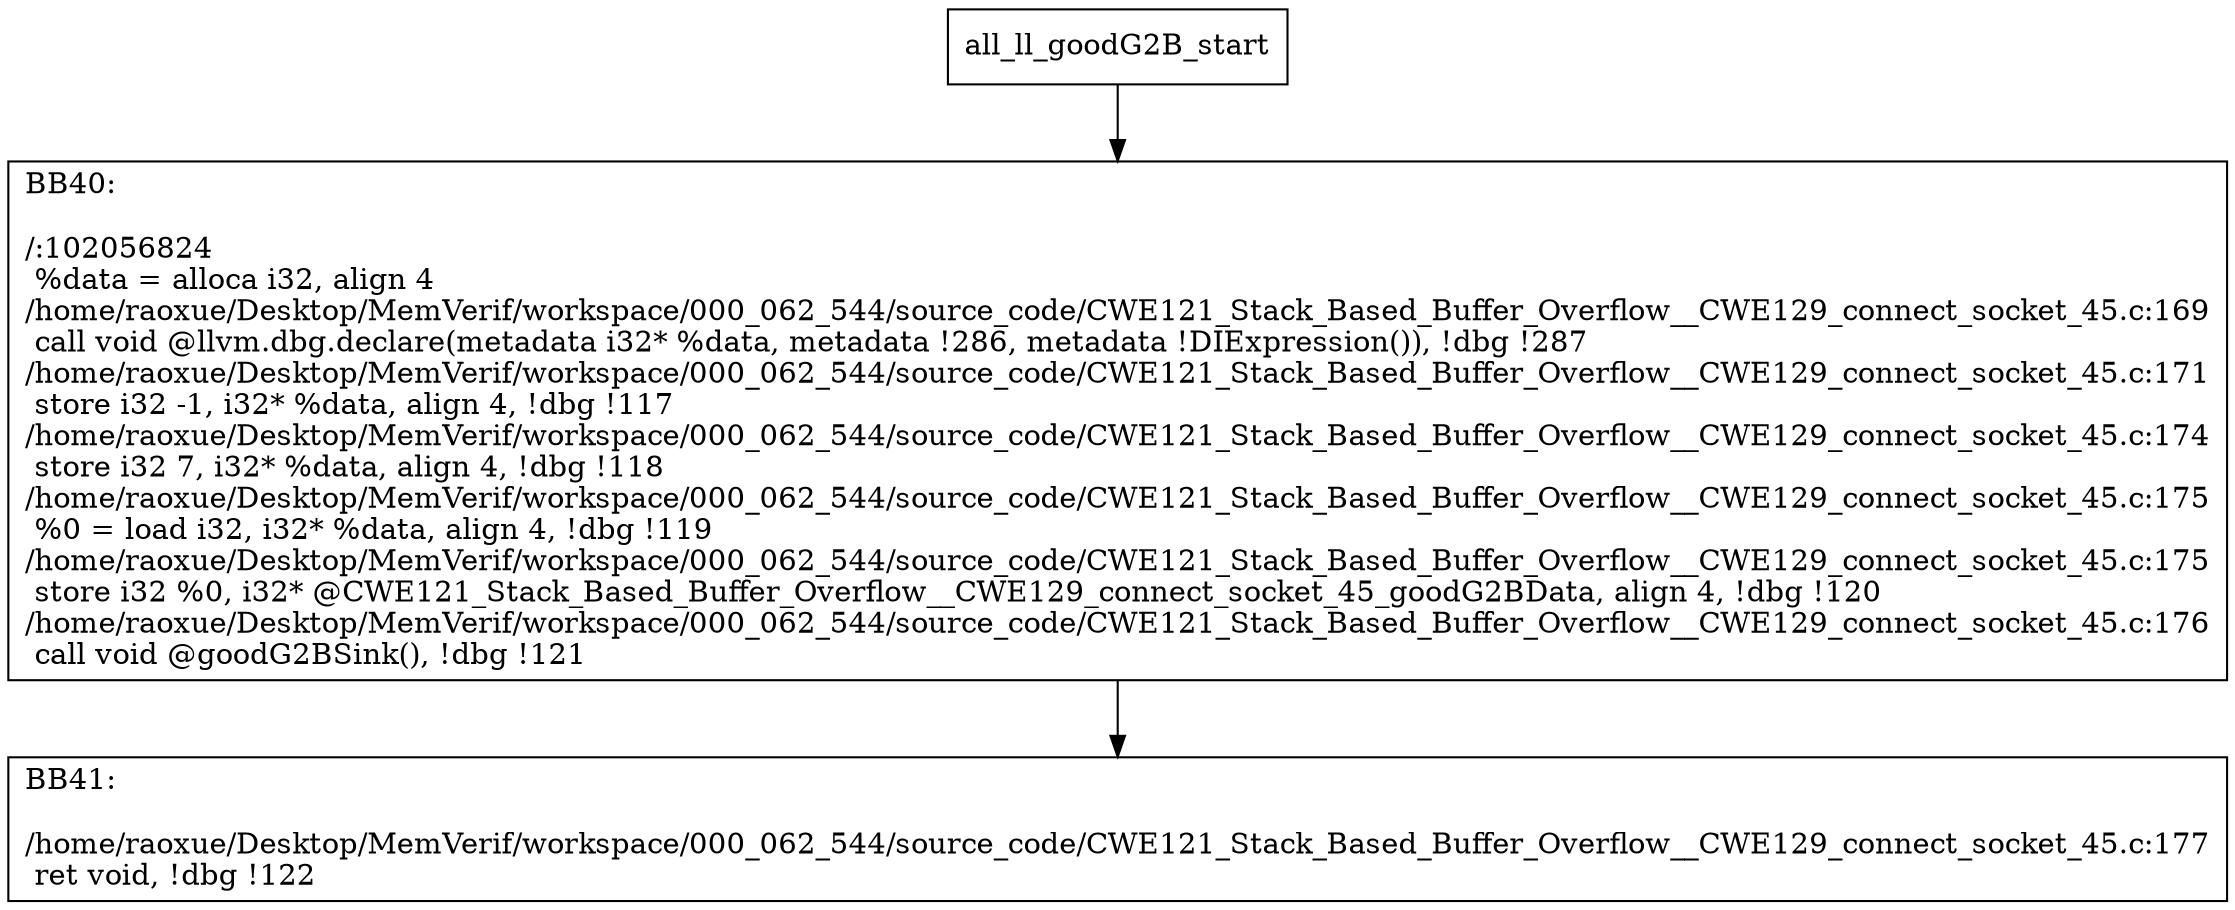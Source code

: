 digraph "CFG for'all_ll_goodG2B' function" {
	BBall_ll_goodG2B_start[shape=record,label="{all_ll_goodG2B_start}"];
	BBall_ll_goodG2B_start-> all_ll_goodG2BBB40;
	all_ll_goodG2BBB40 [shape=record, label="{BB40:\l\l/:102056824\l
  %data = alloca i32, align 4\l
/home/raoxue/Desktop/MemVerif/workspace/000_062_544/source_code/CWE121_Stack_Based_Buffer_Overflow__CWE129_connect_socket_45.c:169\l
  call void @llvm.dbg.declare(metadata i32* %data, metadata !286, metadata !DIExpression()), !dbg !287\l
/home/raoxue/Desktop/MemVerif/workspace/000_062_544/source_code/CWE121_Stack_Based_Buffer_Overflow__CWE129_connect_socket_45.c:171\l
  store i32 -1, i32* %data, align 4, !dbg !117\l
/home/raoxue/Desktop/MemVerif/workspace/000_062_544/source_code/CWE121_Stack_Based_Buffer_Overflow__CWE129_connect_socket_45.c:174\l
  store i32 7, i32* %data, align 4, !dbg !118\l
/home/raoxue/Desktop/MemVerif/workspace/000_062_544/source_code/CWE121_Stack_Based_Buffer_Overflow__CWE129_connect_socket_45.c:175\l
  %0 = load i32, i32* %data, align 4, !dbg !119\l
/home/raoxue/Desktop/MemVerif/workspace/000_062_544/source_code/CWE121_Stack_Based_Buffer_Overflow__CWE129_connect_socket_45.c:175\l
  store i32 %0, i32* @CWE121_Stack_Based_Buffer_Overflow__CWE129_connect_socket_45_goodG2BData, align 4, !dbg !120\l
/home/raoxue/Desktop/MemVerif/workspace/000_062_544/source_code/CWE121_Stack_Based_Buffer_Overflow__CWE129_connect_socket_45.c:176\l
  call void @goodG2BSink(), !dbg !121\l
}"];
	all_ll_goodG2BBB40-> all_ll_goodG2BBB41;
	all_ll_goodG2BBB41 [shape=record, label="{BB41:\l\l/home/raoxue/Desktop/MemVerif/workspace/000_062_544/source_code/CWE121_Stack_Based_Buffer_Overflow__CWE129_connect_socket_45.c:177\l
  ret void, !dbg !122\l
}"];
}
